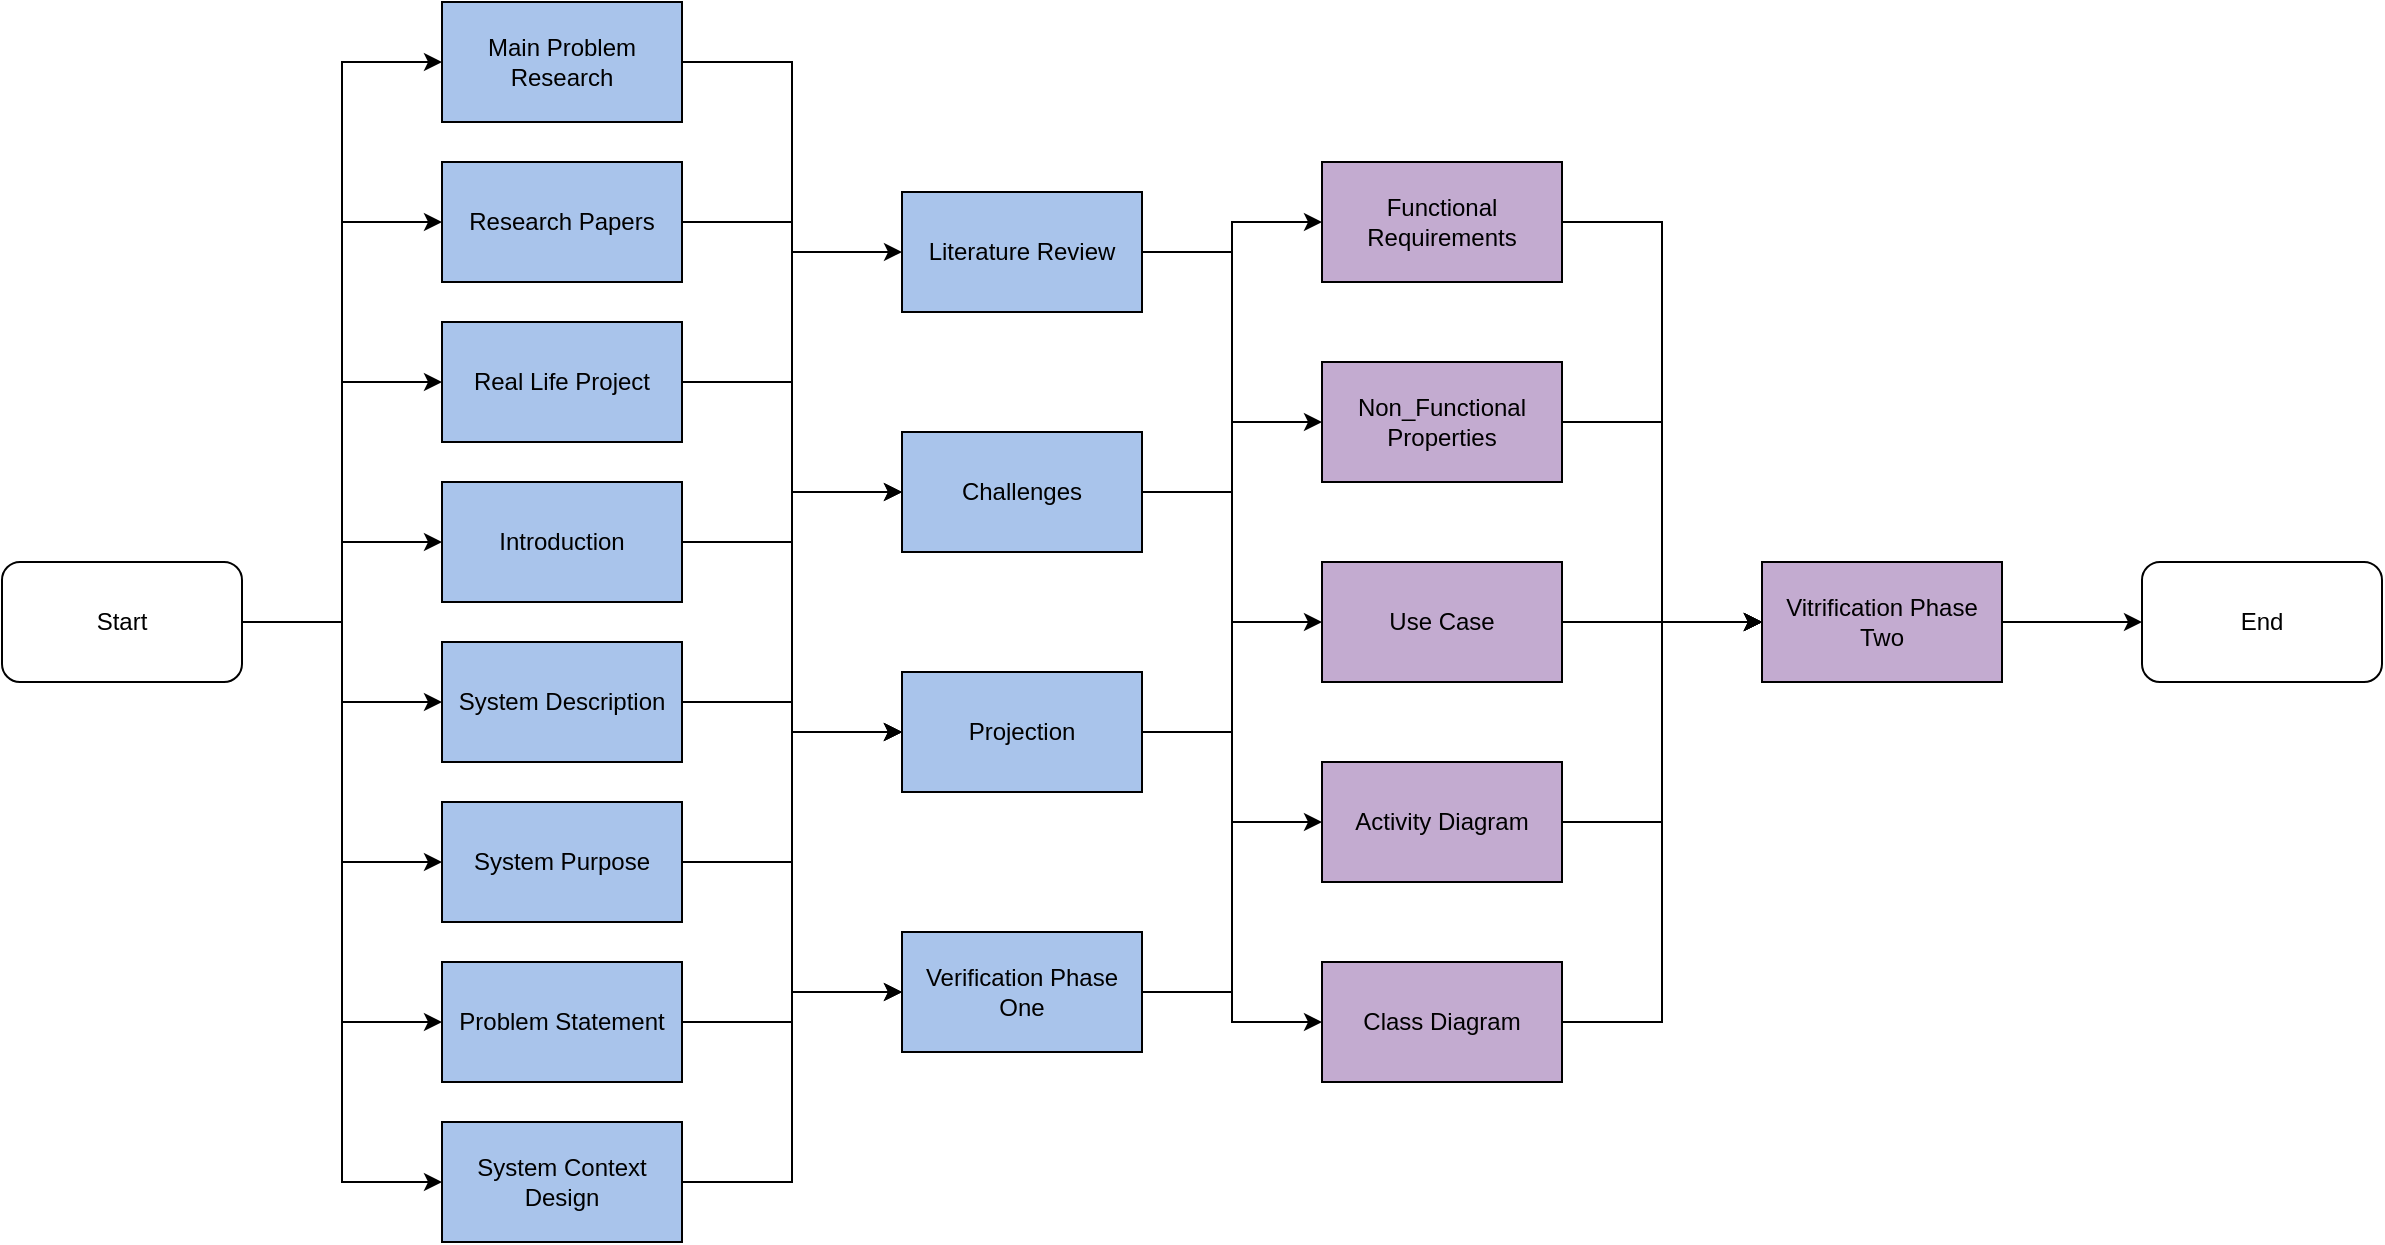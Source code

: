 <mxfile version="14.5.1" type="device"><diagram id="fe9o9t63jJ4nMrAucya3" name="Page-1"><mxGraphModel dx="2230" dy="967" grid="1" gridSize="10" guides="1" tooltips="1" connect="1" arrows="1" fold="1" page="1" pageScale="1" pageWidth="827" pageHeight="1169" math="0" shadow="0"><root><mxCell id="0"/><mxCell id="1" parent="0"/><mxCell id="1kwHoDAKHIwVnWZ9qKXR-3" style="edgeStyle=orthogonalEdgeStyle;rounded=0;orthogonalLoop=1;jettySize=auto;html=1;exitX=1;exitY=0.5;exitDx=0;exitDy=0;entryX=0;entryY=0.5;entryDx=0;entryDy=0;" parent="1" source="1kwHoDAKHIwVnWZ9qKXR-1" target="1kwHoDAKHIwVnWZ9qKXR-2" edge="1"><mxGeometry relative="1" as="geometry"/></mxCell><mxCell id="1kwHoDAKHIwVnWZ9qKXR-5" style="edgeStyle=orthogonalEdgeStyle;rounded=0;orthogonalLoop=1;jettySize=auto;html=1;exitX=1;exitY=0.5;exitDx=0;exitDy=0;entryX=0;entryY=0.5;entryDx=0;entryDy=0;" parent="1" source="1kwHoDAKHIwVnWZ9qKXR-1" target="1kwHoDAKHIwVnWZ9qKXR-4" edge="1"><mxGeometry relative="1" as="geometry"/></mxCell><mxCell id="1kwHoDAKHIwVnWZ9qKXR-7" style="edgeStyle=orthogonalEdgeStyle;rounded=0;orthogonalLoop=1;jettySize=auto;html=1;exitX=1;exitY=0.5;exitDx=0;exitDy=0;entryX=0;entryY=0.5;entryDx=0;entryDy=0;" parent="1" source="1kwHoDAKHIwVnWZ9qKXR-1" target="1kwHoDAKHIwVnWZ9qKXR-6" edge="1"><mxGeometry relative="1" as="geometry"/></mxCell><mxCell id="39DIHfGKGRZBKEEOlCm_-33" style="edgeStyle=orthogonalEdgeStyle;rounded=0;orthogonalLoop=1;jettySize=auto;html=1;exitX=1;exitY=0.5;exitDx=0;exitDy=0;entryX=0;entryY=0.5;entryDx=0;entryDy=0;" edge="1" parent="1" source="1kwHoDAKHIwVnWZ9qKXR-1" target="1kwHoDAKHIwVnWZ9qKXR-8"><mxGeometry relative="1" as="geometry"/></mxCell><mxCell id="39DIHfGKGRZBKEEOlCm_-34" style="edgeStyle=orthogonalEdgeStyle;rounded=0;orthogonalLoop=1;jettySize=auto;html=1;exitX=1;exitY=0.5;exitDx=0;exitDy=0;entryX=0;entryY=0.5;entryDx=0;entryDy=0;" edge="1" parent="1" source="1kwHoDAKHIwVnWZ9qKXR-1" target="1kwHoDAKHIwVnWZ9qKXR-11"><mxGeometry relative="1" as="geometry"/></mxCell><mxCell id="39DIHfGKGRZBKEEOlCm_-35" style="edgeStyle=orthogonalEdgeStyle;rounded=0;orthogonalLoop=1;jettySize=auto;html=1;exitX=1;exitY=0.5;exitDx=0;exitDy=0;entryX=0;entryY=0.5;entryDx=0;entryDy=0;" edge="1" parent="1" source="1kwHoDAKHIwVnWZ9qKXR-1" target="1kwHoDAKHIwVnWZ9qKXR-15"><mxGeometry relative="1" as="geometry"/></mxCell><mxCell id="39DIHfGKGRZBKEEOlCm_-36" style="edgeStyle=orthogonalEdgeStyle;rounded=0;orthogonalLoop=1;jettySize=auto;html=1;exitX=1;exitY=0.5;exitDx=0;exitDy=0;entryX=0;entryY=0.5;entryDx=0;entryDy=0;" edge="1" parent="1" source="1kwHoDAKHIwVnWZ9qKXR-1" target="1kwHoDAKHIwVnWZ9qKXR-17"><mxGeometry relative="1" as="geometry"/></mxCell><mxCell id="39DIHfGKGRZBKEEOlCm_-37" style="edgeStyle=orthogonalEdgeStyle;rounded=0;orthogonalLoop=1;jettySize=auto;html=1;exitX=1;exitY=0.5;exitDx=0;exitDy=0;entryX=0;entryY=0.5;entryDx=0;entryDy=0;" edge="1" parent="1" source="1kwHoDAKHIwVnWZ9qKXR-1" target="1kwHoDAKHIwVnWZ9qKXR-19"><mxGeometry relative="1" as="geometry"/></mxCell><mxCell id="1kwHoDAKHIwVnWZ9qKXR-1" value="Start" style="rounded=1;whiteSpace=wrap;html=1;" parent="1" vertex="1"><mxGeometry x="20" y="360" width="120" height="60" as="geometry"/></mxCell><mxCell id="39DIHfGKGRZBKEEOlCm_-38" style="edgeStyle=orthogonalEdgeStyle;rounded=0;orthogonalLoop=1;jettySize=auto;html=1;exitX=1;exitY=0.5;exitDx=0;exitDy=0;entryX=0;entryY=0.5;entryDx=0;entryDy=0;" edge="1" parent="1" source="1kwHoDAKHIwVnWZ9qKXR-2" target="1kwHoDAKHIwVnWZ9qKXR-22"><mxGeometry relative="1" as="geometry"/></mxCell><mxCell id="1kwHoDAKHIwVnWZ9qKXR-2" value="Main Problem Research" style="rounded=0;whiteSpace=wrap;html=1;fillColor=#A9C4EB;" parent="1" vertex="1"><mxGeometry x="240" y="80" width="120" height="60" as="geometry"/></mxCell><mxCell id="39DIHfGKGRZBKEEOlCm_-39" style="edgeStyle=orthogonalEdgeStyle;rounded=0;orthogonalLoop=1;jettySize=auto;html=1;exitX=1;exitY=0.5;exitDx=0;exitDy=0;entryX=0;entryY=0.5;entryDx=0;entryDy=0;" edge="1" parent="1" source="1kwHoDAKHIwVnWZ9qKXR-4" target="1kwHoDAKHIwVnWZ9qKXR-24"><mxGeometry relative="1" as="geometry"/></mxCell><mxCell id="1kwHoDAKHIwVnWZ9qKXR-4" value="Research Papers" style="rounded=0;whiteSpace=wrap;html=1;fillColor=#A9C4EB;" parent="1" vertex="1"><mxGeometry x="240" y="160" width="120" height="60" as="geometry"/></mxCell><mxCell id="39DIHfGKGRZBKEEOlCm_-40" style="edgeStyle=orthogonalEdgeStyle;rounded=0;orthogonalLoop=1;jettySize=auto;html=1;exitX=1;exitY=0.5;exitDx=0;exitDy=0;entryX=0;entryY=0.5;entryDx=0;entryDy=0;" edge="1" parent="1" source="1kwHoDAKHIwVnWZ9qKXR-6" target="1kwHoDAKHIwVnWZ9qKXR-26"><mxGeometry relative="1" as="geometry"/></mxCell><mxCell id="1kwHoDAKHIwVnWZ9qKXR-6" value="Real Life Project" style="rounded=0;whiteSpace=wrap;html=1;fillColor=#A9C4EB;" parent="1" vertex="1"><mxGeometry x="240" y="240" width="120" height="60" as="geometry"/></mxCell><mxCell id="39DIHfGKGRZBKEEOlCm_-41" style="edgeStyle=orthogonalEdgeStyle;rounded=0;orthogonalLoop=1;jettySize=auto;html=1;exitX=1;exitY=0.5;exitDx=0;exitDy=0;entryX=0;entryY=0.5;entryDx=0;entryDy=0;" edge="1" parent="1" source="1kwHoDAKHIwVnWZ9qKXR-8" target="1kwHoDAKHIwVnWZ9qKXR-28"><mxGeometry relative="1" as="geometry"/></mxCell><mxCell id="1kwHoDAKHIwVnWZ9qKXR-8" value="Introduction" style="rounded=0;whiteSpace=wrap;html=1;fillColor=#A9C4EB;" parent="1" vertex="1"><mxGeometry x="240" y="320" width="120" height="60" as="geometry"/></mxCell><mxCell id="39DIHfGKGRZBKEEOlCm_-42" style="edgeStyle=orthogonalEdgeStyle;rounded=0;orthogonalLoop=1;jettySize=auto;html=1;exitX=1;exitY=0.5;exitDx=0;exitDy=0;entryX=0;entryY=0.5;entryDx=0;entryDy=0;" edge="1" parent="1" source="1kwHoDAKHIwVnWZ9qKXR-11" target="1kwHoDAKHIwVnWZ9qKXR-26"><mxGeometry relative="1" as="geometry"/></mxCell><mxCell id="1kwHoDAKHIwVnWZ9qKXR-11" value="System Description" style="rounded=0;whiteSpace=wrap;html=1;fillColor=#A9C4EB;" parent="1" vertex="1"><mxGeometry x="240" y="400" width="120" height="60" as="geometry"/></mxCell><mxCell id="39DIHfGKGRZBKEEOlCm_-43" style="edgeStyle=orthogonalEdgeStyle;rounded=0;orthogonalLoop=1;jettySize=auto;html=1;exitX=1;exitY=0.5;exitDx=0;exitDy=0;entryX=0;entryY=0.5;entryDx=0;entryDy=0;" edge="1" parent="1" source="1kwHoDAKHIwVnWZ9qKXR-15" target="1kwHoDAKHIwVnWZ9qKXR-28"><mxGeometry relative="1" as="geometry"/></mxCell><mxCell id="1kwHoDAKHIwVnWZ9qKXR-15" value="System Purpose" style="rounded=0;whiteSpace=wrap;html=1;fillColor=#A9C4EB;" parent="1" vertex="1"><mxGeometry x="240" y="480" width="120" height="60" as="geometry"/></mxCell><mxCell id="39DIHfGKGRZBKEEOlCm_-44" style="edgeStyle=orthogonalEdgeStyle;rounded=0;orthogonalLoop=1;jettySize=auto;html=1;exitX=1;exitY=0.5;exitDx=0;exitDy=0;entryX=0;entryY=0.5;entryDx=0;entryDy=0;" edge="1" parent="1" source="1kwHoDAKHIwVnWZ9qKXR-17" target="1kwHoDAKHIwVnWZ9qKXR-26"><mxGeometry relative="1" as="geometry"/></mxCell><mxCell id="1kwHoDAKHIwVnWZ9qKXR-17" value="Problem Statement" style="rounded=0;whiteSpace=wrap;html=1;fillColor=#A9C4EB;" parent="1" vertex="1"><mxGeometry x="240" y="560" width="120" height="60" as="geometry"/></mxCell><mxCell id="39DIHfGKGRZBKEEOlCm_-45" style="edgeStyle=orthogonalEdgeStyle;rounded=0;orthogonalLoop=1;jettySize=auto;html=1;exitX=1;exitY=0.5;exitDx=0;exitDy=0;entryX=0;entryY=0.5;entryDx=0;entryDy=0;" edge="1" parent="1" source="1kwHoDAKHIwVnWZ9qKXR-19" target="1kwHoDAKHIwVnWZ9qKXR-24"><mxGeometry relative="1" as="geometry"/></mxCell><mxCell id="1kwHoDAKHIwVnWZ9qKXR-19" value="System Context Design" style="rounded=0;whiteSpace=wrap;html=1;fillColor=#A9C4EB;" parent="1" vertex="1"><mxGeometry x="240" y="640" width="120" height="60" as="geometry"/></mxCell><mxCell id="39DIHfGKGRZBKEEOlCm_-47" style="edgeStyle=orthogonalEdgeStyle;rounded=0;orthogonalLoop=1;jettySize=auto;html=1;exitX=1;exitY=0.5;exitDx=0;exitDy=0;entryX=0;entryY=0.5;entryDx=0;entryDy=0;" edge="1" parent="1" source="1kwHoDAKHIwVnWZ9qKXR-22" target="39DIHfGKGRZBKEEOlCm_-4"><mxGeometry relative="1" as="geometry"/></mxCell><mxCell id="1kwHoDAKHIwVnWZ9qKXR-22" value="Literature Review" style="rounded=0;whiteSpace=wrap;html=1;fillColor=#A9C4EB;" parent="1" vertex="1"><mxGeometry x="470" y="175" width="120" height="60" as="geometry"/></mxCell><mxCell id="39DIHfGKGRZBKEEOlCm_-48" style="edgeStyle=orthogonalEdgeStyle;rounded=0;orthogonalLoop=1;jettySize=auto;html=1;exitX=1;exitY=0.5;exitDx=0;exitDy=0;entryX=0;entryY=0.5;entryDx=0;entryDy=0;" edge="1" parent="1" source="1kwHoDAKHIwVnWZ9qKXR-24" target="39DIHfGKGRZBKEEOlCm_-2"><mxGeometry relative="1" as="geometry"/></mxCell><mxCell id="1kwHoDAKHIwVnWZ9qKXR-24" value="Challenges" style="rounded=0;whiteSpace=wrap;html=1;fillColor=#A9C4EB;" parent="1" vertex="1"><mxGeometry x="470" y="295" width="120" height="60" as="geometry"/></mxCell><mxCell id="39DIHfGKGRZBKEEOlCm_-49" style="edgeStyle=orthogonalEdgeStyle;rounded=0;orthogonalLoop=1;jettySize=auto;html=1;exitX=1;exitY=0.5;exitDx=0;exitDy=0;entryX=0;entryY=0.5;entryDx=0;entryDy=0;" edge="1" parent="1" source="1kwHoDAKHIwVnWZ9qKXR-26" target="39DIHfGKGRZBKEEOlCm_-7"><mxGeometry relative="1" as="geometry"/></mxCell><mxCell id="39DIHfGKGRZBKEEOlCm_-51" style="edgeStyle=orthogonalEdgeStyle;rounded=0;orthogonalLoop=1;jettySize=auto;html=1;exitX=1;exitY=0.5;exitDx=0;exitDy=0;entryX=0;entryY=0.5;entryDx=0;entryDy=0;" edge="1" parent="1" source="1kwHoDAKHIwVnWZ9qKXR-26" target="39DIHfGKGRZBKEEOlCm_-26"><mxGeometry relative="1" as="geometry"/></mxCell><mxCell id="1kwHoDAKHIwVnWZ9qKXR-26" value="Projection" style="rounded=0;whiteSpace=wrap;html=1;fillColor=#A9C4EB;" parent="1" vertex="1"><mxGeometry x="470" y="415" width="120" height="60" as="geometry"/></mxCell><mxCell id="39DIHfGKGRZBKEEOlCm_-50" style="edgeStyle=orthogonalEdgeStyle;rounded=0;orthogonalLoop=1;jettySize=auto;html=1;exitX=1;exitY=0.5;exitDx=0;exitDy=0;entryX=0;entryY=0.5;entryDx=0;entryDy=0;" edge="1" parent="1" source="1kwHoDAKHIwVnWZ9qKXR-28" target="39DIHfGKGRZBKEEOlCm_-11"><mxGeometry relative="1" as="geometry"/></mxCell><mxCell id="1kwHoDAKHIwVnWZ9qKXR-28" value="Verification Phase One" style="rounded=0;whiteSpace=wrap;html=1;fillColor=#A9C4EB;" parent="1" vertex="1"><mxGeometry x="470" y="545" width="120" height="60" as="geometry"/></mxCell><mxCell id="39DIHfGKGRZBKEEOlCm_-63" style="edgeStyle=orthogonalEdgeStyle;rounded=0;orthogonalLoop=1;jettySize=auto;html=1;exitX=1;exitY=0.5;exitDx=0;exitDy=0;entryX=0;entryY=0.5;entryDx=0;entryDy=0;" edge="1" parent="1" source="39DIHfGKGRZBKEEOlCm_-2" target="39DIHfGKGRZBKEEOlCm_-3"><mxGeometry relative="1" as="geometry"/></mxCell><mxCell id="39DIHfGKGRZBKEEOlCm_-2" value="Functional Requirements" style="rounded=0;whiteSpace=wrap;html=1;fillColor=#C3ABD0;" vertex="1" parent="1"><mxGeometry x="680" y="160" width="120" height="60" as="geometry"/></mxCell><mxCell id="39DIHfGKGRZBKEEOlCm_-32" style="edgeStyle=orthogonalEdgeStyle;rounded=0;orthogonalLoop=1;jettySize=auto;html=1;exitX=1;exitY=0.5;exitDx=0;exitDy=0;entryX=0;entryY=0.5;entryDx=0;entryDy=0;" edge="1" parent="1" source="39DIHfGKGRZBKEEOlCm_-3" target="39DIHfGKGRZBKEEOlCm_-31"><mxGeometry relative="1" as="geometry"><mxPoint x="1250" y="390" as="targetPoint"/></mxGeometry></mxCell><mxCell id="39DIHfGKGRZBKEEOlCm_-3" value="Vitrification Phase Two" style="rounded=0;whiteSpace=wrap;html=1;fillColor=#C3ABD0;" vertex="1" parent="1"><mxGeometry x="900" y="360" width="120" height="60" as="geometry"/></mxCell><mxCell id="39DIHfGKGRZBKEEOlCm_-58" style="edgeStyle=orthogonalEdgeStyle;rounded=0;orthogonalLoop=1;jettySize=auto;html=1;exitX=1;exitY=0.5;exitDx=0;exitDy=0;entryX=0;entryY=0.5;entryDx=0;entryDy=0;" edge="1" parent="1" source="39DIHfGKGRZBKEEOlCm_-4" target="39DIHfGKGRZBKEEOlCm_-3"><mxGeometry relative="1" as="geometry"/></mxCell><mxCell id="39DIHfGKGRZBKEEOlCm_-4" value="Use Case" style="rounded=0;whiteSpace=wrap;html=1;fillColor=#C3ABD0;" vertex="1" parent="1"><mxGeometry x="680" y="360" width="120" height="60" as="geometry"/></mxCell><mxCell id="39DIHfGKGRZBKEEOlCm_-62" style="edgeStyle=orthogonalEdgeStyle;rounded=0;orthogonalLoop=1;jettySize=auto;html=1;exitX=1;exitY=0.5;exitDx=0;exitDy=0;entryX=0;entryY=0.5;entryDx=0;entryDy=0;" edge="1" parent="1" source="39DIHfGKGRZBKEEOlCm_-7" target="39DIHfGKGRZBKEEOlCm_-3"><mxGeometry relative="1" as="geometry"/></mxCell><mxCell id="39DIHfGKGRZBKEEOlCm_-7" value="Non_Functional Properties" style="rounded=0;whiteSpace=wrap;html=1;fillColor=#C3ABD0;" vertex="1" parent="1"><mxGeometry x="680" y="260" width="120" height="60" as="geometry"/></mxCell><mxCell id="39DIHfGKGRZBKEEOlCm_-60" style="edgeStyle=orthogonalEdgeStyle;rounded=0;orthogonalLoop=1;jettySize=auto;html=1;exitX=1;exitY=0.5;exitDx=0;exitDy=0;entryX=0;entryY=0.5;entryDx=0;entryDy=0;" edge="1" parent="1" source="39DIHfGKGRZBKEEOlCm_-11" target="39DIHfGKGRZBKEEOlCm_-3"><mxGeometry relative="1" as="geometry"/></mxCell><mxCell id="39DIHfGKGRZBKEEOlCm_-11" value="Activity Diagram" style="rounded=0;whiteSpace=wrap;html=1;fillColor=#C3ABD0;" vertex="1" parent="1"><mxGeometry x="680" y="460" width="120" height="60" as="geometry"/></mxCell><mxCell id="39DIHfGKGRZBKEEOlCm_-61" style="edgeStyle=orthogonalEdgeStyle;rounded=0;orthogonalLoop=1;jettySize=auto;html=1;exitX=1;exitY=0.5;exitDx=0;exitDy=0;entryX=0;entryY=0.5;entryDx=0;entryDy=0;" edge="1" parent="1" source="39DIHfGKGRZBKEEOlCm_-26" target="39DIHfGKGRZBKEEOlCm_-3"><mxGeometry relative="1" as="geometry"/></mxCell><mxCell id="39DIHfGKGRZBKEEOlCm_-26" value="Class Diagram" style="rounded=0;whiteSpace=wrap;html=1;fillColor=#C3ABD0;" vertex="1" parent="1"><mxGeometry x="680" y="560" width="120" height="60" as="geometry"/></mxCell><mxCell id="39DIHfGKGRZBKEEOlCm_-31" value="End" style="rounded=1;whiteSpace=wrap;html=1;fillColor=#FFFFFF;" vertex="1" parent="1"><mxGeometry x="1090" y="360" width="120" height="60" as="geometry"/></mxCell></root></mxGraphModel></diagram></mxfile>